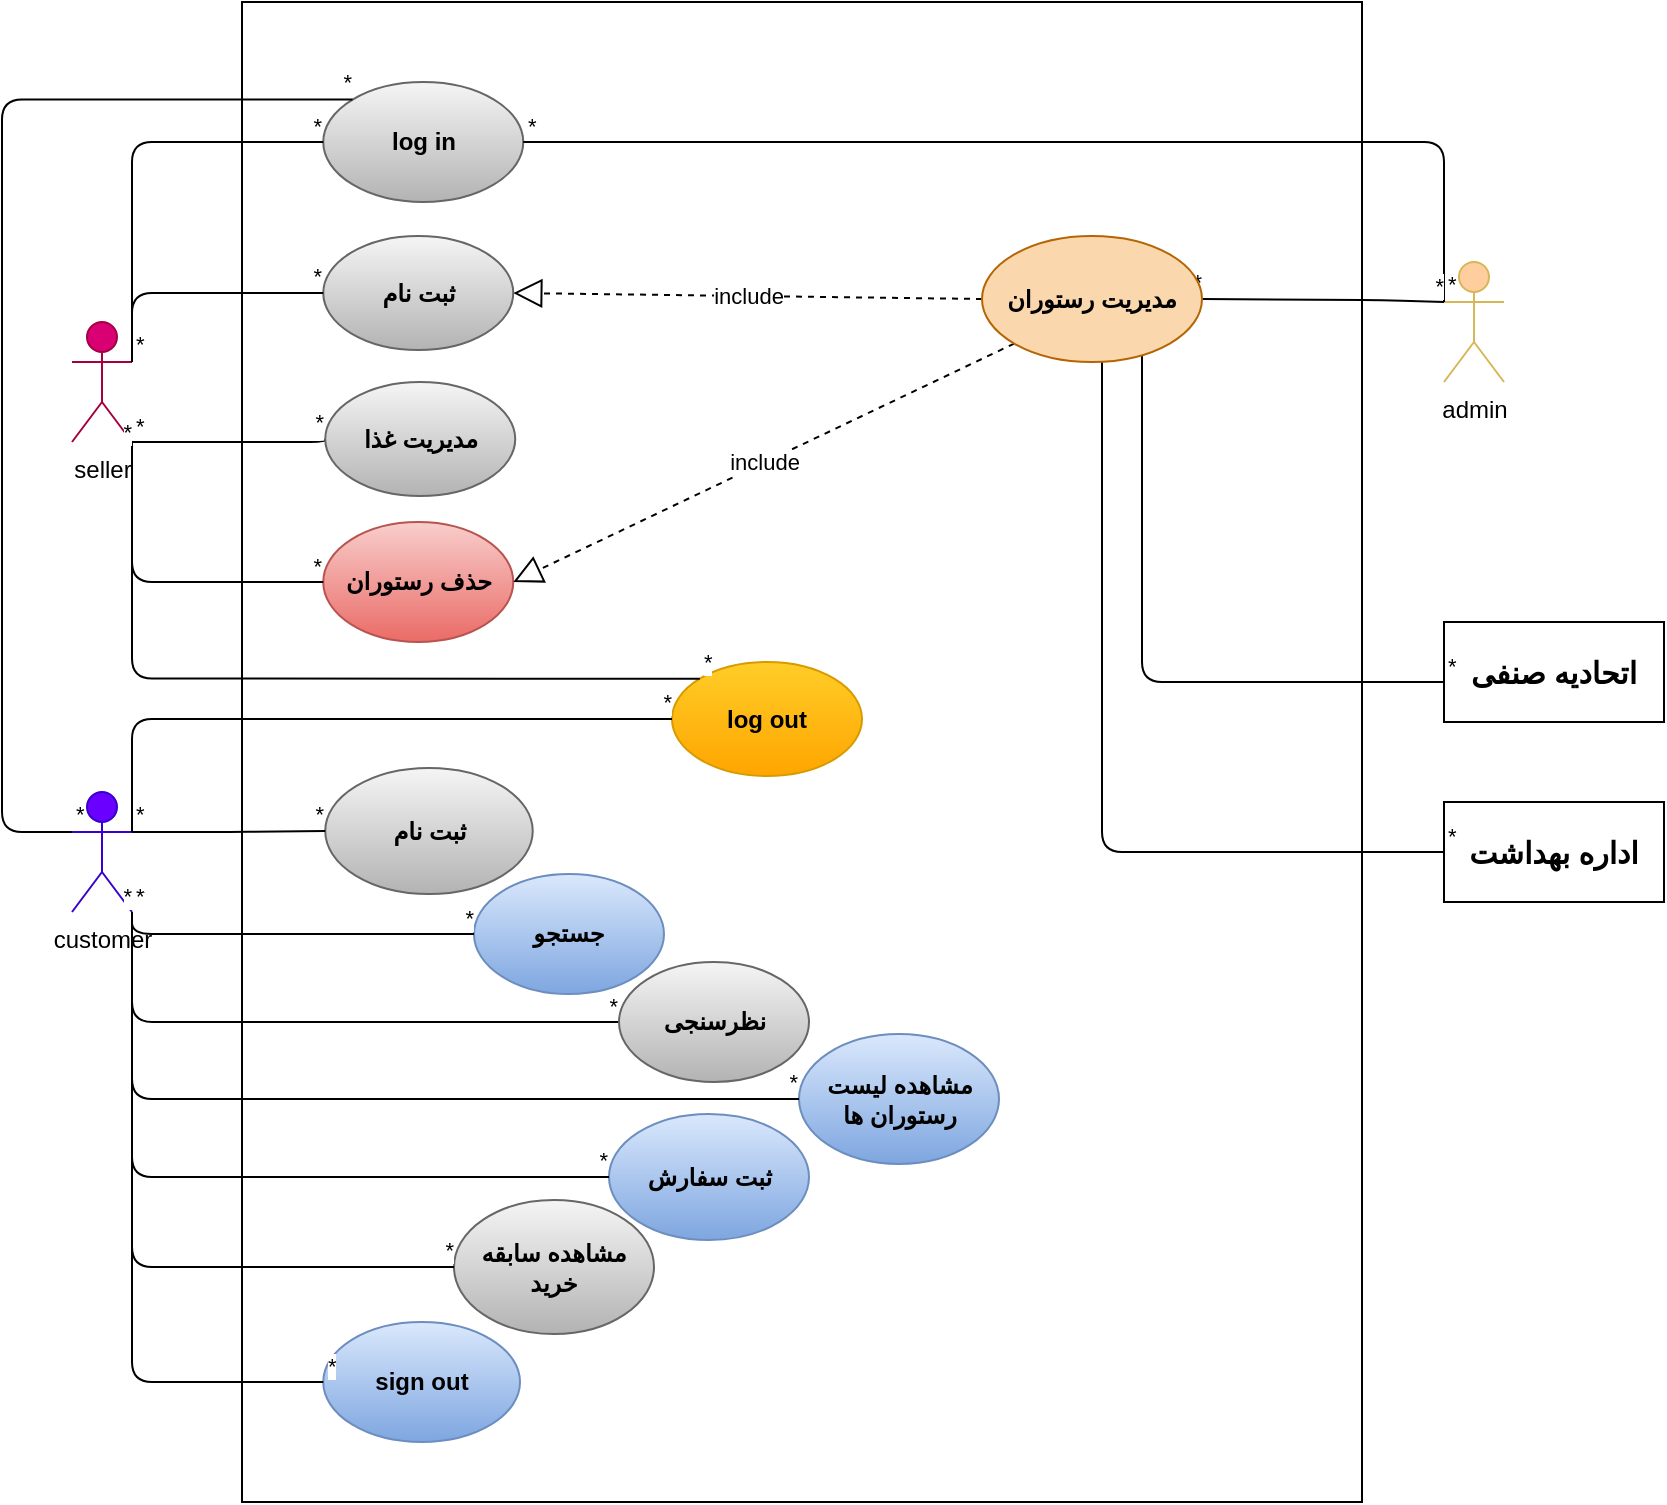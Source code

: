 <mxfile version="13.10.9" type="github">
  <diagram name="Page-1" id="e7e014a7-5840-1c2e-5031-d8a46d1fe8dd">
    <mxGraphModel dx="1209" dy="663" grid="1" gridSize="10" guides="1" tooltips="1" connect="1" arrows="1" fold="1" page="1" pageScale="1" pageWidth="1169" pageHeight="826" background="#ffffff" math="0" shadow="0">
      <root>
        <mxCell id="0" />
        <mxCell id="1" parent="0" />
        <mxCell id="Ti_cdP-LwR2GLxK3Q5Qu-41" value="" style="rounded=0;whiteSpace=wrap;html=1;" parent="1" vertex="1">
          <mxGeometry x="310" y="140" width="560" height="750" as="geometry" />
        </mxCell>
        <mxCell id="Ti_cdP-LwR2GLxK3Q5Qu-43" value="&lt;font color=&quot;#000000&quot;&gt;customer&lt;/font&gt;" style="shape=umlActor;verticalLabelPosition=bottom;verticalAlign=top;html=1;outlineConnect=0;fillColor=#6a00ff;strokeColor=#3700CC;fontColor=#ffffff;" parent="1" vertex="1">
          <mxGeometry x="225" y="535" width="30" height="60" as="geometry" />
        </mxCell>
        <mxCell id="Ti_cdP-LwR2GLxK3Q5Qu-42" value="&lt;font color=&quot;#000000&quot;&gt;seller&lt;br&gt;&lt;/font&gt;" style="shape=umlActor;verticalLabelPosition=bottom;verticalAlign=top;html=1;outlineConnect=0;fillColor=#d80073;strokeColor=#A50040;fontColor=#ffffff;" parent="1" vertex="1">
          <mxGeometry x="225" y="300" width="30" height="60" as="geometry" />
        </mxCell>
        <mxCell id="rXxGUh9YkXs_mze31AUG-5" value="admin" style="shape=umlActor;verticalLabelPosition=bottom;verticalAlign=top;html=1;outlineConnect=0;strokeColor=#d6b656;fillColor=#FFCE9F;" parent="1" vertex="1">
          <mxGeometry x="911" y="270" width="30" height="60" as="geometry" />
        </mxCell>
        <mxCell id="Jm9gUiOZweeL1IYtcXkK-2" value="log in" style="ellipse;whiteSpace=wrap;html=1;fillColor=#f5f5f5;strokeColor=#666666;gradientColor=#b3b3b3;fontStyle=1" parent="1" vertex="1">
          <mxGeometry x="350.63" y="180" width="100" height="60" as="geometry" />
        </mxCell>
        <mxCell id="oFaBCXIpXnut_KhmdDa9-3" value="مشاهده سابقه خرید" style="ellipse;whiteSpace=wrap;html=1;fillColor=#f5f5f5;strokeColor=#666666;gradientColor=#b3b3b3;fontStyle=1" parent="1" vertex="1">
          <mxGeometry x="416" y="739" width="100" height="67" as="geometry" />
        </mxCell>
        <mxCell id="oFaBCXIpXnut_KhmdDa9-5" value="اتحادیه صنفی" style="rounded=0;whiteSpace=wrap;html=1;fontStyle=1;fontSize=15;" parent="1" vertex="1">
          <mxGeometry x="911" y="450" width="110" height="50" as="geometry" />
        </mxCell>
        <mxCell id="oFaBCXIpXnut_KhmdDa9-6" value="اداره بهداشت" style="rounded=0;whiteSpace=wrap;html=1;fontStyle=1;fontSize=15;" parent="1" vertex="1">
          <mxGeometry x="911" y="540" width="110" height="50" as="geometry" />
        </mxCell>
        <mxCell id="oFaBCXIpXnut_KhmdDa9-7" value="مشاهده لیست رستوران ها" style="ellipse;whiteSpace=wrap;html=1;fillColor=#dae8fc;strokeColor=#6c8ebf;gradientColor=#7ea6e0;fontStyle=1" parent="1" vertex="1">
          <mxGeometry x="588.5" y="656" width="100" height="65" as="geometry" />
        </mxCell>
        <mxCell id="oFaBCXIpXnut_KhmdDa9-9" style="edgeStyle=orthogonalEdgeStyle;rounded=0;orthogonalLoop=1;jettySize=auto;html=1;exitX=0.5;exitY=1;exitDx=0;exitDy=0;" parent="1" source="oFaBCXIpXnut_KhmdDa9-7" target="oFaBCXIpXnut_KhmdDa9-7" edge="1">
          <mxGeometry relative="1" as="geometry" />
        </mxCell>
        <mxCell id="oFaBCXIpXnut_KhmdDa9-12" value="ثبت سفارش" style="ellipse;whiteSpace=wrap;html=1;fillColor=#dae8fc;strokeColor=#6c8ebf;gradientColor=#7ea6e0;fontStyle=1" parent="1" vertex="1">
          <mxGeometry x="493.5" y="696" width="100" height="63" as="geometry" />
        </mxCell>
        <mxCell id="oFaBCXIpXnut_KhmdDa9-20" value="sign out" style="ellipse;whiteSpace=wrap;html=1;fillColor=#dae8fc;strokeColor=#6c8ebf;gradientColor=#7ea6e0;fontStyle=1" parent="1" vertex="1">
          <mxGeometry x="350.63" y="800" width="98.38" height="60" as="geometry" />
        </mxCell>
        <mxCell id="oFaBCXIpXnut_KhmdDa9-21" value="جستجو" style="ellipse;whiteSpace=wrap;html=1;fillColor=#dae8fc;strokeColor=#6c8ebf;gradientColor=#7ea6e0;fontStyle=1" parent="1" vertex="1">
          <mxGeometry x="426" y="576" width="95" height="60" as="geometry" />
        </mxCell>
        <mxCell id="oFaBCXIpXnut_KhmdDa9-25" value="ثبت نام" style="ellipse;whiteSpace=wrap;html=1;fillColor=#f5f5f5;strokeColor=#666666;gradientColor=#b3b3b3;fontStyle=1" parent="1" vertex="1">
          <mxGeometry x="350.63" y="257" width="95" height="57" as="geometry" />
        </mxCell>
        <mxCell id="oFaBCXIpXnut_KhmdDa9-55" value="log out" style="ellipse;whiteSpace=wrap;html=1;fillColor=#ffcd28;strokeColor=#d79b00;gradientColor=#ffa500;fontStyle=1" parent="1" vertex="1">
          <mxGeometry x="525" y="470" width="95" height="57" as="geometry" />
        </mxCell>
        <mxCell id="oFaBCXIpXnut_KhmdDa9-83" value="" style="endArrow=none;html=1;edgeStyle=orthogonalEdgeStyle;entryX=1;entryY=0.5;entryDx=0;entryDy=0;exitX=0;exitY=0.333;exitDx=0;exitDy=0;exitPerimeter=0;" parent="1" source="rXxGUh9YkXs_mze31AUG-5" target="oFaBCXIpXnut_KhmdDa9-54" edge="1">
          <mxGeometry relative="1" as="geometry">
            <mxPoint x="637.5" y="361.5" as="sourcePoint" />
            <mxPoint x="790" y="340" as="targetPoint" />
            <Array as="points">
              <mxPoint x="880" y="289" />
              <mxPoint x="850" y="289" />
            </Array>
          </mxGeometry>
        </mxCell>
        <mxCell id="oFaBCXIpXnut_KhmdDa9-84" value="*" style="edgeLabel;resizable=0;html=1;align=left;verticalAlign=bottom;" parent="oFaBCXIpXnut_KhmdDa9-83" connectable="0" vertex="1">
          <mxGeometry x="-1" relative="1" as="geometry" />
        </mxCell>
        <mxCell id="oFaBCXIpXnut_KhmdDa9-85" value="*" style="edgeLabel;resizable=0;html=1;align=right;verticalAlign=bottom;" parent="oFaBCXIpXnut_KhmdDa9-83" connectable="0" vertex="1">
          <mxGeometry x="1" relative="1" as="geometry" />
        </mxCell>
        <mxCell id="oFaBCXIpXnut_KhmdDa9-86" value="" style="endArrow=none;html=1;edgeStyle=orthogonalEdgeStyle;entryX=0.5;entryY=1;entryDx=0;entryDy=0;" parent="1" source="oFaBCXIpXnut_KhmdDa9-5" target="oFaBCXIpXnut_KhmdDa9-54" edge="1">
          <mxGeometry relative="1" as="geometry">
            <mxPoint x="625" y="381.5" as="sourcePoint" />
            <mxPoint x="777.5" y="360" as="targetPoint" />
            <Array as="points">
              <mxPoint x="760" y="480" />
              <mxPoint x="760" y="300" />
              <mxPoint x="735" y="300" />
            </Array>
          </mxGeometry>
        </mxCell>
        <mxCell id="oFaBCXIpXnut_KhmdDa9-87" value="*" style="edgeLabel;resizable=0;html=1;align=left;verticalAlign=bottom;" parent="oFaBCXIpXnut_KhmdDa9-86" connectable="0" vertex="1">
          <mxGeometry x="-1" relative="1" as="geometry" />
        </mxCell>
        <mxCell id="oFaBCXIpXnut_KhmdDa9-88" value="*" style="edgeLabel;resizable=0;html=1;align=right;verticalAlign=bottom;" parent="oFaBCXIpXnut_KhmdDa9-86" connectable="0" vertex="1">
          <mxGeometry x="1" relative="1" as="geometry" />
        </mxCell>
        <mxCell id="oFaBCXIpXnut_KhmdDa9-89" value="" style="endArrow=none;html=1;edgeStyle=orthogonalEdgeStyle;entryX=0;entryY=1;entryDx=0;entryDy=0;exitX=0;exitY=0.5;exitDx=0;exitDy=0;" parent="1" source="oFaBCXIpXnut_KhmdDa9-6" target="oFaBCXIpXnut_KhmdDa9-54" edge="1">
          <mxGeometry relative="1" as="geometry">
            <mxPoint x="870" y="565" as="sourcePoint" />
            <mxPoint x="732.5" y="340" as="targetPoint" />
            <Array as="points">
              <mxPoint x="740" y="565" />
              <mxPoint x="740" y="305" />
              <mxPoint x="696" y="305" />
            </Array>
          </mxGeometry>
        </mxCell>
        <mxCell id="oFaBCXIpXnut_KhmdDa9-90" value="*" style="edgeLabel;resizable=0;html=1;align=left;verticalAlign=bottom;" parent="oFaBCXIpXnut_KhmdDa9-89" connectable="0" vertex="1">
          <mxGeometry x="-1" relative="1" as="geometry" />
        </mxCell>
        <mxCell id="oFaBCXIpXnut_KhmdDa9-91" value="*" style="edgeLabel;resizable=0;html=1;align=right;verticalAlign=bottom;" parent="oFaBCXIpXnut_KhmdDa9-89" connectable="0" vertex="1">
          <mxGeometry x="1" relative="1" as="geometry" />
        </mxCell>
        <mxCell id="oFaBCXIpXnut_KhmdDa9-92" value="" style="endArrow=none;html=1;edgeStyle=orthogonalEdgeStyle;entryX=0;entryY=0.333;entryDx=0;entryDy=0;entryPerimeter=0;" parent="1" source="Jm9gUiOZweeL1IYtcXkK-2" target="rXxGUh9YkXs_mze31AUG-5" edge="1">
          <mxGeometry relative="1" as="geometry">
            <mxPoint x="670" y="430.75" as="sourcePoint" />
            <mxPoint x="900" y="310" as="targetPoint" />
            <Array as="points">
              <mxPoint x="911" y="210" />
            </Array>
          </mxGeometry>
        </mxCell>
        <mxCell id="oFaBCXIpXnut_KhmdDa9-93" value="*" style="edgeLabel;resizable=0;html=1;align=left;verticalAlign=bottom;" parent="oFaBCXIpXnut_KhmdDa9-92" connectable="0" vertex="1">
          <mxGeometry x="-1" relative="1" as="geometry" />
        </mxCell>
        <mxCell id="oFaBCXIpXnut_KhmdDa9-94" value="*" style="edgeLabel;resizable=0;html=1;align=right;verticalAlign=bottom;" parent="oFaBCXIpXnut_KhmdDa9-92" connectable="0" vertex="1">
          <mxGeometry x="1" relative="1" as="geometry" />
        </mxCell>
        <mxCell id="oFaBCXIpXnut_KhmdDa9-95" value="" style="endArrow=none;html=1;edgeStyle=orthogonalEdgeStyle;entryX=0;entryY=0.5;entryDx=0;entryDy=0;exitX=1;exitY=0.333;exitDx=0;exitDy=0;exitPerimeter=0;" parent="1" source="Ti_cdP-LwR2GLxK3Q5Qu-42" target="Jm9gUiOZweeL1IYtcXkK-2" edge="1">
          <mxGeometry relative="1" as="geometry">
            <mxPoint x="275" y="330" as="sourcePoint" />
            <mxPoint x="345.63" y="210" as="targetPoint" />
            <Array as="points">
              <mxPoint x="255" y="210" />
            </Array>
          </mxGeometry>
        </mxCell>
        <mxCell id="oFaBCXIpXnut_KhmdDa9-96" value="*" style="edgeLabel;resizable=0;html=1;align=left;verticalAlign=bottom;" parent="oFaBCXIpXnut_KhmdDa9-95" connectable="0" vertex="1">
          <mxGeometry x="-1" relative="1" as="geometry" />
        </mxCell>
        <mxCell id="oFaBCXIpXnut_KhmdDa9-97" value="*" style="edgeLabel;resizable=0;html=1;align=right;verticalAlign=bottom;" parent="oFaBCXIpXnut_KhmdDa9-95" connectable="0" vertex="1">
          <mxGeometry x="1" relative="1" as="geometry" />
        </mxCell>
        <mxCell id="oFaBCXIpXnut_KhmdDa9-98" value="" style="endArrow=none;html=1;edgeStyle=orthogonalEdgeStyle;entryX=0;entryY=0;entryDx=0;entryDy=0;exitX=0;exitY=0.333;exitDx=0;exitDy=0;exitPerimeter=0;" parent="1" source="Ti_cdP-LwR2GLxK3Q5Qu-43" target="Jm9gUiOZweeL1IYtcXkK-2" edge="1">
          <mxGeometry relative="1" as="geometry">
            <mxPoint x="210" y="550" as="sourcePoint" />
            <mxPoint x="622.5" y="380" as="targetPoint" />
            <Array as="points">
              <mxPoint x="190" y="555" />
              <mxPoint x="190" y="189" />
            </Array>
          </mxGeometry>
        </mxCell>
        <mxCell id="oFaBCXIpXnut_KhmdDa9-99" value="*" style="edgeLabel;resizable=0;html=1;align=left;verticalAlign=bottom;" parent="oFaBCXIpXnut_KhmdDa9-98" connectable="0" vertex="1">
          <mxGeometry x="-1" relative="1" as="geometry" />
        </mxCell>
        <mxCell id="oFaBCXIpXnut_KhmdDa9-100" value="*" style="edgeLabel;resizable=0;html=1;align=right;verticalAlign=bottom;" parent="oFaBCXIpXnut_KhmdDa9-98" connectable="0" vertex="1">
          <mxGeometry x="1" relative="1" as="geometry" />
        </mxCell>
        <mxCell id="oFaBCXIpXnut_KhmdDa9-107" value="" style="endArrow=none;html=1;edgeStyle=orthogonalEdgeStyle;exitX=1;exitY=1;exitDx=0;exitDy=0;exitPerimeter=0;entryX=0;entryY=0.5;entryDx=0;entryDy=0;" parent="1" source="Ti_cdP-LwR2GLxK3Q5Qu-43" target="oFaBCXIpXnut_KhmdDa9-21" edge="1">
          <mxGeometry relative="1" as="geometry">
            <mxPoint x="302.5" y="606.75" as="sourcePoint" />
            <mxPoint x="421" y="606" as="targetPoint" />
            <Array as="points">
              <mxPoint x="255" y="606" />
            </Array>
          </mxGeometry>
        </mxCell>
        <mxCell id="oFaBCXIpXnut_KhmdDa9-108" value="*" style="edgeLabel;resizable=0;html=1;align=left;verticalAlign=bottom;" parent="oFaBCXIpXnut_KhmdDa9-107" connectable="0" vertex="1">
          <mxGeometry x="-1" relative="1" as="geometry" />
        </mxCell>
        <mxCell id="oFaBCXIpXnut_KhmdDa9-109" value="*" style="edgeLabel;resizable=0;html=1;align=right;verticalAlign=bottom;" parent="oFaBCXIpXnut_KhmdDa9-107" connectable="0" vertex="1">
          <mxGeometry x="1" relative="1" as="geometry" />
        </mxCell>
        <mxCell id="oFaBCXIpXnut_KhmdDa9-110" value="" style="endArrow=none;html=1;edgeStyle=orthogonalEdgeStyle;exitX=1;exitY=1;exitDx=0;exitDy=0;exitPerimeter=0;entryX=0;entryY=0.5;entryDx=0;entryDy=0;" parent="1" source="Ti_cdP-LwR2GLxK3Q5Qu-43" target="oFaBCXIpXnut_KhmdDa9-7" edge="1">
          <mxGeometry relative="1" as="geometry">
            <mxPoint x="338.75" y="636.5" as="sourcePoint" />
            <mxPoint x="500" y="689" as="targetPoint" />
            <Array as="points">
              <mxPoint x="255" y="688" />
            </Array>
          </mxGeometry>
        </mxCell>
        <mxCell id="oFaBCXIpXnut_KhmdDa9-111" value="*" style="edgeLabel;resizable=0;html=1;align=left;verticalAlign=bottom;" parent="oFaBCXIpXnut_KhmdDa9-110" connectable="0" vertex="1">
          <mxGeometry x="-1" relative="1" as="geometry" />
        </mxCell>
        <mxCell id="oFaBCXIpXnut_KhmdDa9-112" value="*" style="edgeLabel;resizable=0;html=1;align=right;verticalAlign=bottom;" parent="oFaBCXIpXnut_KhmdDa9-110" connectable="0" vertex="1">
          <mxGeometry x="1" relative="1" as="geometry" />
        </mxCell>
        <mxCell id="oFaBCXIpXnut_KhmdDa9-113" value="" style="endArrow=none;html=1;edgeStyle=orthogonalEdgeStyle;entryX=0;entryY=0.5;entryDx=0;entryDy=0;exitX=1;exitY=1;exitDx=0;exitDy=0;exitPerimeter=0;" parent="1" source="Ti_cdP-LwR2GLxK3Q5Qu-42" target="Ropvw_bmy95mcoHRvxeS-1" edge="1">
          <mxGeometry relative="1" as="geometry">
            <mxPoint x="315" y="390" as="sourcePoint" />
            <mxPoint x="350.63" y="360" as="targetPoint" />
            <Array as="points">
              <mxPoint x="352" y="360" />
            </Array>
          </mxGeometry>
        </mxCell>
        <mxCell id="oFaBCXIpXnut_KhmdDa9-114" value="*" style="edgeLabel;resizable=0;html=1;align=left;verticalAlign=bottom;" parent="oFaBCXIpXnut_KhmdDa9-113" connectable="0" vertex="1">
          <mxGeometry x="-1" relative="1" as="geometry" />
        </mxCell>
        <mxCell id="oFaBCXIpXnut_KhmdDa9-115" value="*" style="edgeLabel;resizable=0;html=1;align=right;verticalAlign=bottom;" parent="oFaBCXIpXnut_KhmdDa9-113" connectable="0" vertex="1">
          <mxGeometry x="1" relative="1" as="geometry" />
        </mxCell>
        <mxCell id="oFaBCXIpXnut_KhmdDa9-116" value="" style="endArrow=none;html=1;edgeStyle=orthogonalEdgeStyle;entryX=0;entryY=0.5;entryDx=0;entryDy=0;exitX=1;exitY=1;exitDx=0;exitDy=0;exitPerimeter=0;" parent="1" source="Ti_cdP-LwR2GLxK3Q5Qu-43" target="oFaBCXIpXnut_KhmdDa9-12" edge="1">
          <mxGeometry relative="1" as="geometry">
            <mxPoint x="255" y="586" as="sourcePoint" />
            <mxPoint x="488.5" y="727.5" as="targetPoint" />
            <Array as="points">
              <mxPoint x="255" y="728" />
            </Array>
          </mxGeometry>
        </mxCell>
        <mxCell id="oFaBCXIpXnut_KhmdDa9-117" value="*" style="edgeLabel;resizable=0;html=1;align=left;verticalAlign=bottom;" parent="oFaBCXIpXnut_KhmdDa9-116" connectable="0" vertex="1">
          <mxGeometry x="-1" relative="1" as="geometry" />
        </mxCell>
        <mxCell id="oFaBCXIpXnut_KhmdDa9-118" value="*" style="edgeLabel;resizable=0;html=1;align=right;verticalAlign=bottom;" parent="oFaBCXIpXnut_KhmdDa9-116" connectable="0" vertex="1">
          <mxGeometry x="1" relative="1" as="geometry" />
        </mxCell>
        <mxCell id="oFaBCXIpXnut_KhmdDa9-119" value="" style="endArrow=none;html=1;edgeStyle=orthogonalEdgeStyle;exitX=1;exitY=1;exitDx=0;exitDy=0;exitPerimeter=0;entryX=0;entryY=0.5;entryDx=0;entryDy=0;" parent="1" source="Ti_cdP-LwR2GLxK3Q5Qu-43" target="oFaBCXIpXnut_KhmdDa9-16" edge="1">
          <mxGeometry relative="1" as="geometry">
            <mxPoint x="165" y="736" as="sourcePoint" />
            <mxPoint x="493.5" y="650" as="targetPoint" />
            <Array as="points">
              <mxPoint x="255" y="650" />
            </Array>
          </mxGeometry>
        </mxCell>
        <mxCell id="oFaBCXIpXnut_KhmdDa9-120" value="*" style="edgeLabel;resizable=0;html=1;align=left;verticalAlign=bottom;" parent="oFaBCXIpXnut_KhmdDa9-119" connectable="0" vertex="1">
          <mxGeometry x="-1" relative="1" as="geometry" />
        </mxCell>
        <mxCell id="oFaBCXIpXnut_KhmdDa9-121" value="*" style="edgeLabel;resizable=0;html=1;align=right;verticalAlign=bottom;" parent="oFaBCXIpXnut_KhmdDa9-119" connectable="0" vertex="1">
          <mxGeometry x="1" relative="1" as="geometry" />
        </mxCell>
        <mxCell id="pc0vUSmK053TGXaoFTJn-1" value="حذف رستوران" style="ellipse;whiteSpace=wrap;html=1;fillColor=#f8cecc;strokeColor=#b85450;gradientColor=#ea6b66;fontStyle=1" parent="1" vertex="1">
          <mxGeometry x="350.63" y="400" width="95" height="60" as="geometry" />
        </mxCell>
        <mxCell id="oFaBCXIpXnut_KhmdDa9-122" value="" style="endArrow=none;html=1;edgeStyle=orthogonalEdgeStyle;entryX=0;entryY=0.5;entryDx=0;entryDy=0;exitX=1;exitY=1;exitDx=0;exitDy=0;exitPerimeter=0;" parent="1" source="Ti_cdP-LwR2GLxK3Q5Qu-43" target="oFaBCXIpXnut_KhmdDa9-3" edge="1">
          <mxGeometry relative="1" as="geometry">
            <mxPoint x="265" y="570" as="sourcePoint" />
            <mxPoint x="411.0" y="772.5" as="targetPoint" />
            <Array as="points">
              <mxPoint x="255" y="773" />
            </Array>
          </mxGeometry>
        </mxCell>
        <mxCell id="oFaBCXIpXnut_KhmdDa9-123" value="*" style="edgeLabel;resizable=0;html=1;align=left;verticalAlign=bottom;" parent="oFaBCXIpXnut_KhmdDa9-122" connectable="0" vertex="1">
          <mxGeometry x="-1" relative="1" as="geometry" />
        </mxCell>
        <mxCell id="oFaBCXIpXnut_KhmdDa9-124" value="*" style="edgeLabel;resizable=0;html=1;align=right;verticalAlign=bottom;" parent="oFaBCXIpXnut_KhmdDa9-122" connectable="0" vertex="1">
          <mxGeometry x="1" relative="1" as="geometry" />
        </mxCell>
        <mxCell id="oFaBCXIpXnut_KhmdDa9-125" value="" style="endArrow=none;html=1;edgeStyle=orthogonalEdgeStyle;entryX=1;entryY=1;entryDx=0;entryDy=0;entryPerimeter=0;exitX=0;exitY=0.5;exitDx=0;exitDy=0;" parent="1" source="oFaBCXIpXnut_KhmdDa9-20" target="Ti_cdP-LwR2GLxK3Q5Qu-43" edge="1">
          <mxGeometry relative="1" as="geometry">
            <mxPoint x="351" y="830" as="sourcePoint" />
            <mxPoint x="455" y="786" as="targetPoint" />
            <Array as="points">
              <mxPoint x="255" y="830" />
            </Array>
          </mxGeometry>
        </mxCell>
        <mxCell id="oFaBCXIpXnut_KhmdDa9-126" value="*" style="edgeLabel;resizable=0;html=1;align=left;verticalAlign=bottom;" parent="oFaBCXIpXnut_KhmdDa9-125" connectable="0" vertex="1">
          <mxGeometry x="-1" relative="1" as="geometry" />
        </mxCell>
        <mxCell id="oFaBCXIpXnut_KhmdDa9-127" value="*" style="edgeLabel;resizable=0;html=1;align=right;verticalAlign=bottom;" parent="oFaBCXIpXnut_KhmdDa9-125" connectable="0" vertex="1">
          <mxGeometry x="1" relative="1" as="geometry" />
        </mxCell>
        <mxCell id="oFaBCXIpXnut_KhmdDa9-134" value="" style="endArrow=none;html=1;edgeStyle=orthogonalEdgeStyle;entryX=0;entryY=0.5;entryDx=0;entryDy=0;exitX=1;exitY=1;exitDx=0;exitDy=0;exitPerimeter=0;" parent="1" source="Ti_cdP-LwR2GLxK3Q5Qu-42" target="pc0vUSmK053TGXaoFTJn-1" edge="1">
          <mxGeometry relative="1" as="geometry">
            <mxPoint x="275" y="430" as="sourcePoint" />
            <mxPoint x="345.63" y="430" as="targetPoint" />
            <Array as="points">
              <mxPoint x="255" y="430" />
            </Array>
          </mxGeometry>
        </mxCell>
        <mxCell id="oFaBCXIpXnut_KhmdDa9-135" value="*" style="edgeLabel;resizable=0;html=1;align=left;verticalAlign=bottom;" parent="oFaBCXIpXnut_KhmdDa9-134" connectable="0" vertex="1">
          <mxGeometry x="-1" relative="1" as="geometry" />
        </mxCell>
        <mxCell id="oFaBCXIpXnut_KhmdDa9-136" value="*" style="edgeLabel;resizable=0;html=1;align=right;verticalAlign=bottom;" parent="oFaBCXIpXnut_KhmdDa9-134" connectable="0" vertex="1">
          <mxGeometry x="1" relative="1" as="geometry" />
        </mxCell>
        <mxCell id="0yDzKwt1mDLhN0Ld_7wp-2" value="include" style="endArrow=block;dashed=1;endFill=0;endSize=12;html=1;entryX=1;entryY=0.5;entryDx=0;entryDy=0;exitX=0;exitY=0.5;exitDx=0;exitDy=0;" parent="1" source="oFaBCXIpXnut_KhmdDa9-54" target="oFaBCXIpXnut_KhmdDa9-25" edge="1">
          <mxGeometry width="160" relative="1" as="geometry">
            <mxPoint x="720" y="270" as="sourcePoint" />
            <mxPoint x="740" y="270" as="targetPoint" />
          </mxGeometry>
        </mxCell>
        <mxCell id="LZOqlYVMBqQ8iP9V0Yqu-1" value="include" style="endArrow=block;dashed=1;endFill=0;endSize=12;html=1;entryX=1;entryY=0.5;entryDx=0;entryDy=0;exitX=0;exitY=1;exitDx=0;exitDy=0;" parent="1" source="oFaBCXIpXnut_KhmdDa9-54" target="pc0vUSmK053TGXaoFTJn-1" edge="1">
          <mxGeometry width="160" relative="1" as="geometry">
            <mxPoint x="760" y="351.5" as="sourcePoint" />
            <mxPoint x="515.0" y="270" as="targetPoint" />
          </mxGeometry>
        </mxCell>
        <mxCell id="oFaBCXIpXnut_KhmdDa9-16" value="نظرسنجی" style="ellipse;whiteSpace=wrap;html=1;fillColor=#f5f5f5;strokeColor=#666666;gradientColor=#b3b3b3;fontStyle=1" parent="1" vertex="1">
          <mxGeometry x="498.5" y="620" width="95" height="60" as="geometry" />
        </mxCell>
        <mxCell id="oFaBCXIpXnut_KhmdDa9-54" value="مدیریت رستوران" style="ellipse;whiteSpace=wrap;html=1;fillColor=#fad7ac;strokeColor=#b46504;fontStyle=1" parent="1" vertex="1">
          <mxGeometry x="680" y="257" width="110" height="63" as="geometry" />
        </mxCell>
        <mxCell id="LZOqlYVMBqQ8iP9V0Yqu-4" value="" style="endArrow=none;html=1;edgeStyle=orthogonalEdgeStyle;entryX=0;entryY=0.5;entryDx=0;entryDy=0;" parent="1" target="oFaBCXIpXnut_KhmdDa9-55" edge="1">
          <mxGeometry relative="1" as="geometry">
            <mxPoint x="255" y="555" as="sourcePoint" />
            <mxPoint x="520.0" y="498.5" as="targetPoint" />
            <Array as="points">
              <mxPoint x="255" y="499" />
            </Array>
          </mxGeometry>
        </mxCell>
        <mxCell id="LZOqlYVMBqQ8iP9V0Yqu-5" value="*" style="edgeLabel;resizable=0;html=1;align=left;verticalAlign=bottom;" parent="LZOqlYVMBqQ8iP9V0Yqu-4" connectable="0" vertex="1">
          <mxGeometry x="-1" relative="1" as="geometry" />
        </mxCell>
        <mxCell id="LZOqlYVMBqQ8iP9V0Yqu-6" value="*" style="edgeLabel;resizable=0;html=1;align=right;verticalAlign=bottom;" parent="LZOqlYVMBqQ8iP9V0Yqu-4" connectable="0" vertex="1">
          <mxGeometry x="1" relative="1" as="geometry" />
        </mxCell>
        <mxCell id="LZOqlYVMBqQ8iP9V0Yqu-7" value="" style="endArrow=none;html=1;edgeStyle=orthogonalEdgeStyle;exitX=0;exitY=0;exitDx=0;exitDy=0;" parent="1" source="oFaBCXIpXnut_KhmdDa9-55" edge="1">
          <mxGeometry relative="1" as="geometry">
            <mxPoint x="533.103" y="478.845" as="sourcePoint" />
            <mxPoint x="255" y="363" as="targetPoint" />
            <Array as="points">
              <mxPoint x="255" y="478" />
            </Array>
          </mxGeometry>
        </mxCell>
        <mxCell id="LZOqlYVMBqQ8iP9V0Yqu-8" value="*" style="edgeLabel;resizable=0;html=1;align=left;verticalAlign=bottom;" parent="LZOqlYVMBqQ8iP9V0Yqu-7" connectable="0" vertex="1">
          <mxGeometry x="-1" relative="1" as="geometry" />
        </mxCell>
        <mxCell id="LZOqlYVMBqQ8iP9V0Yqu-9" value="*" style="edgeLabel;resizable=0;html=1;align=right;verticalAlign=bottom;" parent="LZOqlYVMBqQ8iP9V0Yqu-7" connectable="0" vertex="1">
          <mxGeometry x="1" relative="1" as="geometry" />
        </mxCell>
        <mxCell id="LZOqlYVMBqQ8iP9V0Yqu-12" value="ثبت نام" style="ellipse;whiteSpace=wrap;html=1;fillColor=#f5f5f5;strokeColor=#666666;gradientColor=#b3b3b3;fontStyle=1" parent="1" vertex="1">
          <mxGeometry x="351.62" y="523" width="103.75" height="63" as="geometry" />
        </mxCell>
        <mxCell id="VYPXpgVH3DA66YAYNXMS-15" value="" style="endArrow=none;html=1;edgeStyle=orthogonalEdgeStyle;exitX=1;exitY=0.333;exitDx=0;exitDy=0;exitPerimeter=0;entryX=0;entryY=0.5;entryDx=0;entryDy=0;" parent="1" source="Ti_cdP-LwR2GLxK3Q5Qu-43" target="LZOqlYVMBqQ8iP9V0Yqu-12" edge="1">
          <mxGeometry relative="1" as="geometry">
            <mxPoint x="265" y="310" as="sourcePoint" />
            <mxPoint x="346.62" y="554.5" as="targetPoint" />
          </mxGeometry>
        </mxCell>
        <mxCell id="VYPXpgVH3DA66YAYNXMS-16" value="*" style="edgeLabel;resizable=0;html=1;align=left;verticalAlign=bottom;" parent="VYPXpgVH3DA66YAYNXMS-15" connectable="0" vertex="1">
          <mxGeometry x="-1" relative="1" as="geometry" />
        </mxCell>
        <mxCell id="VYPXpgVH3DA66YAYNXMS-17" value="*" style="edgeLabel;resizable=0;html=1;align=right;verticalAlign=bottom;" parent="VYPXpgVH3DA66YAYNXMS-15" connectable="0" vertex="1">
          <mxGeometry x="1" relative="1" as="geometry" />
        </mxCell>
        <mxCell id="VYPXpgVH3DA66YAYNXMS-18" value="" style="endArrow=none;html=1;edgeStyle=orthogonalEdgeStyle;entryX=0;entryY=0.5;entryDx=0;entryDy=0;exitX=1;exitY=0.333;exitDx=0;exitDy=0;exitPerimeter=0;" parent="1" source="Ti_cdP-LwR2GLxK3Q5Qu-42" target="oFaBCXIpXnut_KhmdDa9-25" edge="1">
          <mxGeometry relative="1" as="geometry">
            <mxPoint x="265" y="370" as="sourcePoint" />
            <mxPoint x="345.63" y="285.5" as="targetPoint" />
            <Array as="points">
              <mxPoint x="255" y="286" />
            </Array>
          </mxGeometry>
        </mxCell>
        <mxCell id="VYPXpgVH3DA66YAYNXMS-19" value="*" style="edgeLabel;resizable=0;html=1;align=left;verticalAlign=bottom;" parent="VYPXpgVH3DA66YAYNXMS-18" connectable="0" vertex="1">
          <mxGeometry x="-1" relative="1" as="geometry" />
        </mxCell>
        <mxCell id="VYPXpgVH3DA66YAYNXMS-20" value="*" style="edgeLabel;resizable=0;html=1;align=right;verticalAlign=bottom;" parent="VYPXpgVH3DA66YAYNXMS-18" connectable="0" vertex="1">
          <mxGeometry x="1" relative="1" as="geometry" />
        </mxCell>
        <mxCell id="Ropvw_bmy95mcoHRvxeS-1" value="مدیریت غذا" style="ellipse;whiteSpace=wrap;html=1;fillColor=#f5f5f5;strokeColor=#666666;gradientColor=#b3b3b3;fontStyle=1" vertex="1" parent="1">
          <mxGeometry x="351.62" y="330" width="95" height="57" as="geometry" />
        </mxCell>
      </root>
    </mxGraphModel>
  </diagram>
</mxfile>
